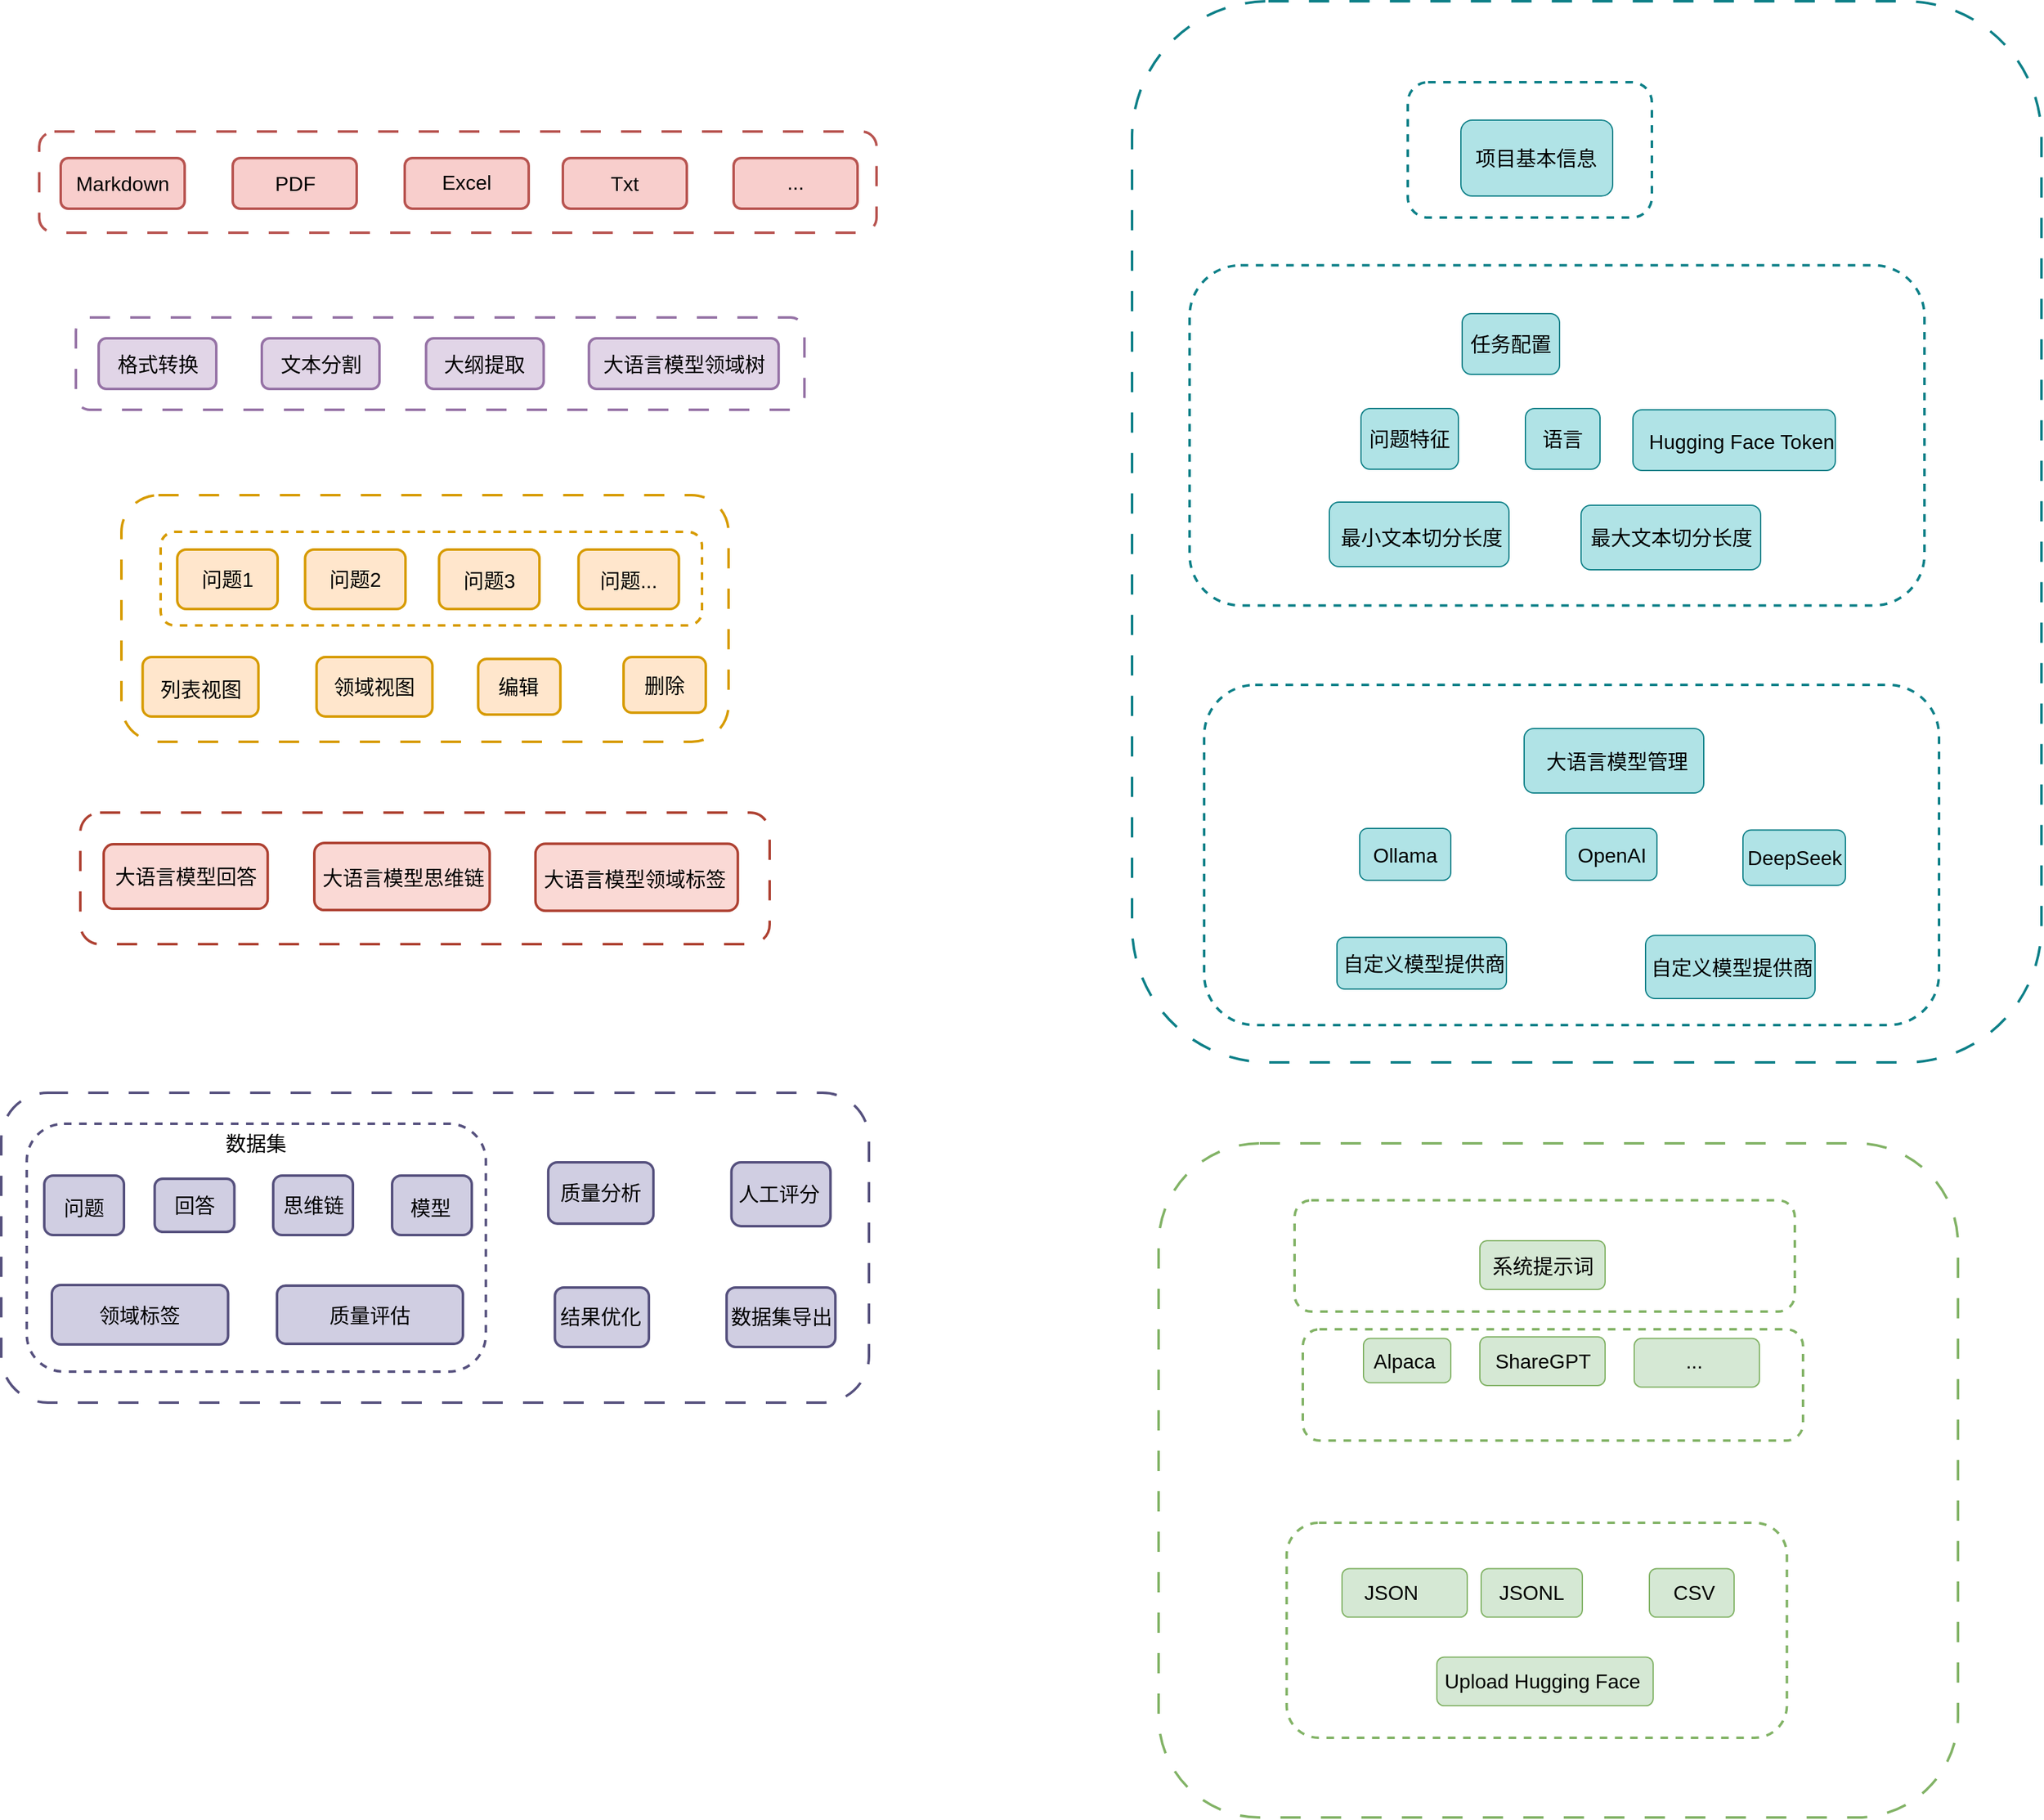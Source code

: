 <mxfile version="28.0.7">
  <diagram name="Page-1" id="rrq2DgjpaMgxxwC1FT-i">
    <mxGraphModel dx="1634" dy="1190" grid="0" gridSize="10" guides="1" tooltips="1" connect="1" arrows="1" fold="1" page="0" pageScale="1" pageWidth="850" pageHeight="1100" math="0" shadow="0">
      <root>
        <mxCell id="0" />
        <mxCell id="1" parent="0" />
        <mxCell id="DATJfEnJmrHQP5NNrF-W-78" value="" style="rounded=1;whiteSpace=wrap;html=1;strokeColor=#D79B00;strokeWidth=2;dashed=1;dashPattern=8 8;" vertex="1" parent="1">
          <mxGeometry x="2.0" y="386.5" width="480" height="195" as="geometry" />
        </mxCell>
        <mxCell id="DATJfEnJmrHQP5NNrF-W-130" value="" style="rounded=1;whiteSpace=wrap;html=1;strokeColor=#D79B00;strokeWidth=2;dashed=1;" vertex="1" parent="1">
          <mxGeometry x="33" y="415.5" width="428" height="74" as="geometry" />
        </mxCell>
        <mxCell id="DATJfEnJmrHQP5NNrF-W-127" value="" style="rounded=1;whiteSpace=wrap;html=1;strokeColor=#82B366;strokeWidth=2;dashed=1;dashPattern=8 8;" vertex="1" parent="1">
          <mxGeometry x="822" y="899" width="632" height="533" as="geometry" />
        </mxCell>
        <mxCell id="DATJfEnJmrHQP5NNrF-W-129" value="" style="rounded=1;whiteSpace=wrap;html=1;strokeColor=#82B366;strokeWidth=2;dashed=1;" vertex="1" parent="1">
          <mxGeometry x="936" y="1046" width="395.5" height="88" as="geometry" />
        </mxCell>
        <mxCell id="DATJfEnJmrHQP5NNrF-W-128" value="" style="rounded=1;whiteSpace=wrap;html=1;strokeColor=#AE4132;strokeWidth=2;dashed=1;dashPattern=8 8;" vertex="1" parent="1">
          <mxGeometry x="-30.5" y="637.56" width="545" height="104" as="geometry" />
        </mxCell>
        <mxCell id="DATJfEnJmrHQP5NNrF-W-126" value="" style="rounded=1;whiteSpace=wrap;html=1;strokeColor=#82B366;strokeWidth=2;dashed=1;" vertex="1" parent="1">
          <mxGeometry x="923.25" y="1199" width="395.5" height="170" as="geometry" />
        </mxCell>
        <mxCell id="DATJfEnJmrHQP5NNrF-W-125" value="" style="rounded=1;whiteSpace=wrap;html=1;strokeColor=#82B366;strokeWidth=2;dashed=1;" vertex="1" parent="1">
          <mxGeometry x="929.5" y="944" width="395.5" height="88" as="geometry" />
        </mxCell>
        <mxCell id="DATJfEnJmrHQP5NNrF-W-124" value="" style="rounded=1;whiteSpace=wrap;html=1;strokeColor=#0E8088;strokeWidth=2;dashed=1;dashPattern=8 8;" vertex="1" parent="1">
          <mxGeometry x="801" y="-4" width="719" height="839" as="geometry" />
        </mxCell>
        <mxCell id="DATJfEnJmrHQP5NNrF-W-123" value="" style="rounded=1;whiteSpace=wrap;html=1;strokeColor=#0E8088;strokeWidth=2;dashed=1;" vertex="1" parent="1">
          <mxGeometry x="858" y="536.5" width="581" height="269" as="geometry" />
        </mxCell>
        <mxCell id="DATJfEnJmrHQP5NNrF-W-122" value="" style="rounded=1;whiteSpace=wrap;html=1;strokeColor=#0E8088;strokeWidth=2;dashed=1;" vertex="1" parent="1">
          <mxGeometry x="846.5" y="204.75" width="581" height="269" as="geometry" />
        </mxCell>
        <mxCell id="DATJfEnJmrHQP5NNrF-W-121" value="" style="rounded=1;whiteSpace=wrap;html=1;strokeColor=#0E8088;strokeWidth=2;dashed=1;" vertex="1" parent="1">
          <mxGeometry x="1019" y="60" width="193" height="107" as="geometry" />
        </mxCell>
        <mxCell id="DATJfEnJmrHQP5NNrF-W-120" value="" style="rounded=1;whiteSpace=wrap;html=1;fillColor=#d5e8d4;strokeColor=#82b366;" vertex="1" parent="1">
          <mxGeometry x="1210" y="1235.22" width="67" height="38.44" as="geometry" />
        </mxCell>
        <mxCell id="DATJfEnJmrHQP5NNrF-W-119" value="" style="rounded=1;whiteSpace=wrap;html=1;fillColor=#d5e8d4;strokeColor=#82b366;" vertex="1" parent="1">
          <mxGeometry x="1077" y="1235.22" width="80" height="38.44" as="geometry" />
        </mxCell>
        <mxCell id="DATJfEnJmrHQP5NNrF-W-118" value="" style="rounded=1;whiteSpace=wrap;html=1;fillColor=#d5e8d4;strokeColor=#82b366;" vertex="1" parent="1">
          <mxGeometry x="1042" y="1305.22" width="171" height="38.44" as="geometry" />
        </mxCell>
        <mxCell id="DATJfEnJmrHQP5NNrF-W-117" value="" style="rounded=1;whiteSpace=wrap;html=1;fillColor=#d5e8d4;strokeColor=#82b366;" vertex="1" parent="1">
          <mxGeometry x="967" y="1235.22" width="99" height="38.44" as="geometry" />
        </mxCell>
        <mxCell id="DATJfEnJmrHQP5NNrF-W-116" value="" style="rounded=1;whiteSpace=wrap;html=1;fillColor=#d5e8d4;strokeColor=#82b366;" vertex="1" parent="1">
          <mxGeometry x="1198" y="1053.28" width="99" height="38.44" as="geometry" />
        </mxCell>
        <mxCell id="DATJfEnJmrHQP5NNrF-W-115" value="" style="rounded=1;whiteSpace=wrap;html=1;fillColor=#d5e8d4;strokeColor=#82b366;" vertex="1" parent="1">
          <mxGeometry x="1076" y="1052" width="99" height="38.44" as="geometry" />
        </mxCell>
        <mxCell id="DATJfEnJmrHQP5NNrF-W-113" value="" style="rounded=1;whiteSpace=wrap;html=1;fillColor=#d5e8d4;strokeColor=#82b366;" vertex="1" parent="1">
          <mxGeometry x="984" y="1053.28" width="69" height="34.94" as="geometry" />
        </mxCell>
        <mxCell id="DATJfEnJmrHQP5NNrF-W-111" value="" style="rounded=1;whiteSpace=wrap;html=1;fillColor=#d5e8d4;strokeColor=#82b366;" vertex="1" parent="1">
          <mxGeometry x="1076" y="976" width="99" height="38.44" as="geometry" />
        </mxCell>
        <mxCell id="DATJfEnJmrHQP5NNrF-W-110" value="" style="rounded=1;whiteSpace=wrap;html=1;fillColor=#b0e3e6;strokeColor=#0e8088;" vertex="1" parent="1">
          <mxGeometry x="1207" y="734.62" width="134" height="49.88" as="geometry" />
        </mxCell>
        <mxCell id="DATJfEnJmrHQP5NNrF-W-109" value="" style="rounded=1;whiteSpace=wrap;html=1;fillColor=#b0e3e6;strokeColor=#0e8088;" vertex="1" parent="1">
          <mxGeometry x="963" y="736.12" width="134" height="40.88" as="geometry" />
        </mxCell>
        <mxCell id="DATJfEnJmrHQP5NNrF-W-108" value="" style="rounded=1;whiteSpace=wrap;html=1;fillColor=#b0e3e6;strokeColor=#0e8088;" vertex="1" parent="1">
          <mxGeometry x="1284" y="651.25" width="81" height="43.75" as="geometry" />
        </mxCell>
        <mxCell id="DATJfEnJmrHQP5NNrF-W-107" value="" style="rounded=1;whiteSpace=wrap;html=1;fillColor=#b0e3e6;strokeColor=#0e8088;" vertex="1" parent="1">
          <mxGeometry x="1144" y="650" width="72" height="41" as="geometry" />
        </mxCell>
        <mxCell id="DATJfEnJmrHQP5NNrF-W-106" value="" style="rounded=1;whiteSpace=wrap;html=1;fillColor=#b0e3e6;strokeColor=#0e8088;" vertex="1" parent="1">
          <mxGeometry x="981" y="650" width="72" height="41" as="geometry" />
        </mxCell>
        <mxCell id="DATJfEnJmrHQP5NNrF-W-105" value="" style="rounded=1;whiteSpace=wrap;html=1;fillColor=#b0e3e6;strokeColor=#0e8088;" vertex="1" parent="1">
          <mxGeometry x="1111" y="571" width="142" height="51" as="geometry" />
        </mxCell>
        <mxCell id="DATJfEnJmrHQP5NNrF-W-104" value="" style="rounded=1;whiteSpace=wrap;html=1;fillColor=#b0e3e6;strokeColor=#0e8088;" vertex="1" parent="1">
          <mxGeometry x="1156" y="394.5" width="142" height="51" as="geometry" />
        </mxCell>
        <mxCell id="DATJfEnJmrHQP5NNrF-W-103" value="" style="rounded=1;whiteSpace=wrap;html=1;fillColor=#b0e3e6;strokeColor=#0e8088;" vertex="1" parent="1">
          <mxGeometry x="957" y="392" width="142" height="51" as="geometry" />
        </mxCell>
        <mxCell id="DATJfEnJmrHQP5NNrF-W-101" value="" style="rounded=1;whiteSpace=wrap;html=1;fillColor=#b0e3e6;strokeColor=#0e8088;" vertex="1" parent="1">
          <mxGeometry x="1197" y="319" width="160" height="48" as="geometry" />
        </mxCell>
        <mxCell id="DATJfEnJmrHQP5NNrF-W-100" value="" style="rounded=1;whiteSpace=wrap;html=1;fillColor=#b0e3e6;strokeColor=#0e8088;" vertex="1" parent="1">
          <mxGeometry x="1112" y="318" width="59" height="48" as="geometry" />
        </mxCell>
        <mxCell id="DATJfEnJmrHQP5NNrF-W-99" value="" style="rounded=1;whiteSpace=wrap;html=1;fillColor=#b0e3e6;strokeColor=#0e8088;" vertex="1" parent="1">
          <mxGeometry x="982" y="318" width="77" height="48" as="geometry" />
        </mxCell>
        <mxCell id="DATJfEnJmrHQP5NNrF-W-98" value="" style="rounded=1;whiteSpace=wrap;html=1;fillColor=#b0e3e6;strokeColor=#0e8088;" vertex="1" parent="1">
          <mxGeometry x="1062" y="243" width="77" height="48" as="geometry" />
        </mxCell>
        <mxCell id="DATJfEnJmrHQP5NNrF-W-97" value="" style="rounded=1;whiteSpace=wrap;html=1;fillColor=#b0e3e6;strokeColor=#0e8088;" vertex="1" parent="1">
          <mxGeometry x="1061" y="90" width="120" height="60" as="geometry" />
        </mxCell>
        <mxCell id="DATJfEnJmrHQP5NNrF-W-95" value="" style="rounded=1;whiteSpace=wrap;html=1;strokeColor=#56517E;dashed=1;dashPattern=8 8;strokeWidth=2;" vertex="1" parent="1">
          <mxGeometry x="-93" y="859" width="686" height="245" as="geometry" />
        </mxCell>
        <mxCell id="DATJfEnJmrHQP5NNrF-W-94" value="" style="rounded=1;whiteSpace=wrap;html=1;fillColor=#d0cee2;strokeColor=#56517e;strokeWidth=2;" vertex="1" parent="1">
          <mxGeometry x="480.44" y="1012.94" width="86" height="47" as="geometry" />
        </mxCell>
        <mxCell id="DATJfEnJmrHQP5NNrF-W-93" value="" style="rounded=1;whiteSpace=wrap;html=1;fillColor=#d0cee2;strokeColor=#56517e;strokeWidth=2;" vertex="1" parent="1">
          <mxGeometry x="344.7" y="1012.94" width="74.32" height="47" as="geometry" />
        </mxCell>
        <mxCell id="DATJfEnJmrHQP5NNrF-W-92" value="" style="rounded=1;whiteSpace=wrap;html=1;fillColor=#d0cee2;strokeColor=#56517e;strokeWidth=2;" vertex="1" parent="1">
          <mxGeometry x="484.28" y="913.94" width="78.32" height="50.5" as="geometry" />
        </mxCell>
        <mxCell id="DATJfEnJmrHQP5NNrF-W-91" value="" style="rounded=1;whiteSpace=wrap;html=1;fillColor=#d0cee2;strokeColor=#56517e;strokeWidth=2;" vertex="1" parent="1">
          <mxGeometry x="339.44" y="913.94" width="83.16" height="48.5" as="geometry" />
        </mxCell>
        <mxCell id="DATJfEnJmrHQP5NNrF-W-88" value="" style="rounded=1;whiteSpace=wrap;html=1;strokeColor=#56517E;dashed=1;strokeWidth=2;" vertex="1" parent="1">
          <mxGeometry x="-72.85" y="883.5" width="363" height="196" as="geometry" />
        </mxCell>
        <mxCell id="DATJfEnJmrHQP5NNrF-W-90" value="" style="rounded=1;whiteSpace=wrap;html=1;fillColor=#d0cee2;strokeColor=#56517e;strokeWidth=2;" vertex="1" parent="1">
          <mxGeometry x="125" y="1011.5" width="147" height="46" as="geometry" />
        </mxCell>
        <mxCell id="DATJfEnJmrHQP5NNrF-W-89" value="" style="rounded=1;whiteSpace=wrap;html=1;fillColor=#d0cee2;strokeColor=#56517e;strokeWidth=2;" vertex="1" parent="1">
          <mxGeometry x="-53" y="1011" width="139.32" height="47" as="geometry" />
        </mxCell>
        <mxCell id="DATJfEnJmrHQP5NNrF-W-87" value="" style="rounded=1;whiteSpace=wrap;html=1;fillColor=#d0cee2;strokeColor=#56517e;strokeWidth=2;" vertex="1" parent="1">
          <mxGeometry x="216" y="924.5" width="63" height="47" as="geometry" />
        </mxCell>
        <mxCell id="DATJfEnJmrHQP5NNrF-W-86" value="" style="rounded=1;whiteSpace=wrap;html=1;fillColor=#d0cee2;strokeColor=#56517e;strokeWidth=2;" vertex="1" parent="1">
          <mxGeometry x="122" y="924.5" width="63" height="47" as="geometry" />
        </mxCell>
        <mxCell id="DATJfEnJmrHQP5NNrF-W-85" value="" style="rounded=1;whiteSpace=wrap;html=1;fillColor=#d0cee2;strokeColor=#56517e;strokeWidth=2;" vertex="1" parent="1">
          <mxGeometry x="28.29" y="927" width="63" height="42" as="geometry" />
        </mxCell>
        <mxCell id="DATJfEnJmrHQP5NNrF-W-83" value="" style="rounded=1;whiteSpace=wrap;html=1;fillColor=#d0cee2;strokeColor=#56517e;strokeWidth=2;" vertex="1" parent="1">
          <mxGeometry x="-59" y="924.5" width="63" height="47" as="geometry" />
        </mxCell>
        <mxCell id="DATJfEnJmrHQP5NNrF-W-81" value="" style="rounded=1;whiteSpace=wrap;html=1;strokeColor=#ae4132;strokeWidth=2;fillColor=#fad9d5;" vertex="1" parent="1">
          <mxGeometry x="329.34" y="662.12" width="160" height="53" as="geometry" />
        </mxCell>
        <mxCell id="DATJfEnJmrHQP5NNrF-W-80" value="" style="rounded=1;whiteSpace=wrap;html=1;strokeColor=#ae4132;strokeWidth=2;fillColor=#fad9d5;" vertex="1" parent="1">
          <mxGeometry x="154.5" y="661.56" width="138.65" height="53" as="geometry" />
        </mxCell>
        <mxCell id="DATJfEnJmrHQP5NNrF-W-79" value="" style="rounded=1;whiteSpace=wrap;html=1;strokeColor=#ae4132;strokeWidth=2;fillColor=#fad9d5;" vertex="1" parent="1">
          <mxGeometry x="-12.02" y="662.56" width="129.68" height="51" as="geometry" />
        </mxCell>
        <mxCell id="DATJfEnJmrHQP5NNrF-W-77" value="" style="rounded=1;whiteSpace=wrap;html=1;fillColor=#ffe6cc;strokeColor=#d79b00;strokeWidth=2;" vertex="1" parent="1">
          <mxGeometry x="399" y="514.5" width="65" height="44" as="geometry" />
        </mxCell>
        <mxCell id="DATJfEnJmrHQP5NNrF-W-73" value="" style="rounded=1;whiteSpace=wrap;html=1;fillColor=#ffe6cc;strokeColor=#d79b00;strokeWidth=2;" vertex="1" parent="1">
          <mxGeometry x="284.07" y="516" width="65" height="44" as="geometry" />
        </mxCell>
        <mxCell id="DATJfEnJmrHQP5NNrF-W-72" value="" style="rounded=1;whiteSpace=wrap;html=1;fillColor=#ffe6cc;strokeColor=#d79b00;strokeWidth=2;" vertex="1" parent="1">
          <mxGeometry x="156.28" y="514.5" width="91.56" height="47" as="geometry" />
        </mxCell>
        <mxCell id="DATJfEnJmrHQP5NNrF-W-71" value="" style="rounded=1;whiteSpace=wrap;html=1;fillColor=#ffe6cc;strokeColor=#d79b00;strokeWidth=2;" vertex="1" parent="1">
          <mxGeometry x="18.76" y="514.5" width="91.56" height="47" as="geometry" />
        </mxCell>
        <mxCell id="DATJfEnJmrHQP5NNrF-W-70" value="" style="rounded=1;whiteSpace=wrap;html=1;fillColor=#ffe6cc;strokeColor=#d79b00;strokeWidth=2;" vertex="1" parent="1">
          <mxGeometry x="363.38" y="429.5" width="79.37" height="47" as="geometry" />
        </mxCell>
        <mxCell id="DATJfEnJmrHQP5NNrF-W-69" value="" style="rounded=1;whiteSpace=wrap;html=1;fillColor=#ffe6cc;strokeColor=#d79b00;strokeWidth=2;" vertex="1" parent="1">
          <mxGeometry x="253.13" y="429.5" width="79.37" height="47" as="geometry" />
        </mxCell>
        <mxCell id="DATJfEnJmrHQP5NNrF-W-68" value="" style="rounded=1;whiteSpace=wrap;html=1;fillColor=#ffe6cc;strokeColor=#d79b00;strokeWidth=2;" vertex="1" parent="1">
          <mxGeometry x="147.22" y="429.5" width="79.37" height="47" as="geometry" />
        </mxCell>
        <mxCell id="DATJfEnJmrHQP5NNrF-W-67" value="" style="rounded=1;whiteSpace=wrap;html=1;fillColor=#ffe6cc;strokeColor=#d79b00;strokeWidth=2;" vertex="1" parent="1">
          <mxGeometry x="46.13" y="429.5" width="79.37" height="47" as="geometry" />
        </mxCell>
        <mxCell id="DATJfEnJmrHQP5NNrF-W-23" value="" style="rounded=1;whiteSpace=wrap;html=1;dashed=1;dashPattern=8 8;strokeWidth=2;strokeColor=#9673A6;" vertex="1" parent="1">
          <mxGeometry x="-34" y="246" width="576" height="73" as="geometry" />
        </mxCell>
        <mxCell id="DATJfEnJmrHQP5NNrF-W-20" value="" style="rounded=1;whiteSpace=wrap;html=1;strokeWidth=2;fillColor=#e1d5e7;strokeColor=#9673a6;" vertex="1" parent="1">
          <mxGeometry x="371.62" y="262.5" width="150" height="40" as="geometry" />
        </mxCell>
        <mxCell id="DATJfEnJmrHQP5NNrF-W-19" value="" style="rounded=1;whiteSpace=wrap;html=1;strokeWidth=2;fillColor=#e1d5e7;strokeColor=#9673a6;" vertex="1" parent="1">
          <mxGeometry x="242.84" y="262.5" width="93" height="40" as="geometry" />
        </mxCell>
        <mxCell id="DATJfEnJmrHQP5NNrF-W-18" value="" style="rounded=1;whiteSpace=wrap;html=1;strokeWidth=2;fillColor=#e1d5e7;strokeColor=#9673a6;" vertex="1" parent="1">
          <mxGeometry x="113" y="262.5" width="93" height="40" as="geometry" />
        </mxCell>
        <mxCell id="DATJfEnJmrHQP5NNrF-W-17" value="" style="rounded=1;whiteSpace=wrap;html=1;strokeWidth=2;fillColor=#e1d5e7;strokeColor=#9673a6;" vertex="1" parent="1">
          <mxGeometry x="-16" y="262.5" width="93" height="40" as="geometry" />
        </mxCell>
        <mxCell id="DATJfEnJmrHQP5NNrF-W-12" value="" style="rounded=1;whiteSpace=wrap;html=1;dashed=1;dashPattern=8 8;strokeWidth=2;strokeColor=#B85450;" vertex="1" parent="1">
          <mxGeometry x="-63" y="99" width="662" height="80" as="geometry" />
        </mxCell>
        <mxCell id="DATJfEnJmrHQP5NNrF-W-11" value="" style="rounded=1;whiteSpace=wrap;html=1;strokeWidth=2;fillColor=#f8cecc;strokeColor=#b85450;" vertex="1" parent="1">
          <mxGeometry x="486" y="120" width="98" height="40" as="geometry" />
        </mxCell>
        <mxCell id="DATJfEnJmrHQP5NNrF-W-10" value="" style="rounded=1;whiteSpace=wrap;html=1;strokeWidth=2;fillColor=#f8cecc;strokeColor=#b85450;" vertex="1" parent="1">
          <mxGeometry x="351" y="120" width="98" height="40" as="geometry" />
        </mxCell>
        <mxCell id="DATJfEnJmrHQP5NNrF-W-9" value="" style="rounded=1;whiteSpace=wrap;html=1;strokeWidth=2;fillColor=#f8cecc;strokeColor=#b85450;" vertex="1" parent="1">
          <mxGeometry x="226" y="120" width="98" height="40" as="geometry" />
        </mxCell>
        <mxCell id="DATJfEnJmrHQP5NNrF-W-7" value="" style="rounded=1;whiteSpace=wrap;html=1;strokeWidth=2;fillColor=#f8cecc;strokeColor=#b85450;" vertex="1" parent="1">
          <mxGeometry x="90" y="120" width="98" height="40" as="geometry" />
        </mxCell>
        <mxCell id="DATJfEnJmrHQP5NNrF-W-6" value="" style="rounded=1;whiteSpace=wrap;html=1;strokeWidth=2;fillColor=#f8cecc;strokeColor=#b85450;" vertex="1" parent="1">
          <mxGeometry x="-46" y="120" width="98" height="40" as="geometry" />
        </mxCell>
        <mxCell id="DATJfEnJmrHQP5NNrF-W-1" value="&lt;font style=&quot;font-size: 16px;&quot;&gt;Markdown&lt;/font&gt;" style="text;html=1;align=center;verticalAlign=middle;whiteSpace=wrap;rounded=0;" vertex="1" parent="1">
          <mxGeometry x="-31" y="125" width="68" height="30" as="geometry" />
        </mxCell>
        <mxCell id="DATJfEnJmrHQP5NNrF-W-2" value="&lt;span style=&quot;font-size: 16px;&quot;&gt;PDF&lt;/span&gt;" style="text;html=1;align=center;verticalAlign=middle;whiteSpace=wrap;rounded=0;" vertex="1" parent="1">
          <mxGeometry x="105.75" y="126.5" width="66.5" height="27" as="geometry" />
        </mxCell>
        <mxCell id="DATJfEnJmrHQP5NNrF-W-3" value="&lt;span style=&quot;font-size: 16px;&quot;&gt;Excel&lt;/span&gt;" style="text;html=1;align=center;verticalAlign=middle;whiteSpace=wrap;rounded=0;" vertex="1" parent="1">
          <mxGeometry x="242.25" y="124.5" width="65.5" height="29" as="geometry" />
        </mxCell>
        <mxCell id="DATJfEnJmrHQP5NNrF-W-4" value="&lt;span style=&quot;font-size: 16px;&quot;&gt;Txt&lt;/span&gt;" style="text;html=1;align=center;verticalAlign=middle;whiteSpace=wrap;rounded=0;" vertex="1" parent="1">
          <mxGeometry x="372.25" y="126.5" width="55.5" height="27" as="geometry" />
        </mxCell>
        <mxCell id="DATJfEnJmrHQP5NNrF-W-5" value="&lt;span style=&quot;font-size: 16px;&quot;&gt;...&lt;/span&gt;" style="text;html=1;align=center;verticalAlign=middle;whiteSpace=wrap;rounded=0;" vertex="1" parent="1">
          <mxGeometry x="508.25" y="124.5" width="53.5" height="28" as="geometry" />
        </mxCell>
        <mxCell id="DATJfEnJmrHQP5NNrF-W-13" value="&lt;span style=&quot;font-size: 16px;&quot;&gt;格式转换&lt;/span&gt;" style="text;html=1;align=center;verticalAlign=middle;whiteSpace=wrap;rounded=0;" vertex="1" parent="1">
          <mxGeometry x="-2.75" y="267.5" width="67.75" height="30" as="geometry" />
        </mxCell>
        <mxCell id="DATJfEnJmrHQP5NNrF-W-14" value="&lt;span style=&quot;font-size: 16px;&quot;&gt;文本分割&lt;/span&gt;" style="text;html=1;align=center;verticalAlign=middle;whiteSpace=wrap;rounded=0;" vertex="1" parent="1">
          <mxGeometry x="125.5" y="267.5" width="68" height="30" as="geometry" />
        </mxCell>
        <mxCell id="DATJfEnJmrHQP5NNrF-W-15" value="&lt;span style=&quot;font-size: 16px;&quot;&gt;大纲提取&lt;/span&gt;" style="text;html=1;align=center;verticalAlign=middle;whiteSpace=wrap;rounded=0;" vertex="1" parent="1">
          <mxGeometry x="255.34" y="267.5" width="68" height="30" as="geometry" />
        </mxCell>
        <mxCell id="DATJfEnJmrHQP5NNrF-W-16" value="&lt;span style=&quot;font-size: 16px;&quot;&gt;大语言模型领域树&lt;/span&gt;" style="text;html=1;align=center;verticalAlign=middle;whiteSpace=wrap;rounded=0;" vertex="1" parent="1">
          <mxGeometry x="379.62" y="267.5" width="134" height="30" as="geometry" />
        </mxCell>
        <mxCell id="DATJfEnJmrHQP5NNrF-W-24" value="&lt;span style=&quot;font-size: 16px;&quot;&gt;问题1&lt;/span&gt;" style="text;html=1;align=center;verticalAlign=middle;whiteSpace=wrap;rounded=0;" vertex="1" parent="1">
          <mxGeometry x="51.94" y="438" width="67.75" height="30" as="geometry" />
        </mxCell>
        <mxCell id="DATJfEnJmrHQP5NNrF-W-25" value="&lt;span style=&quot;font-size: 16px;&quot;&gt;问题2&lt;/span&gt;" style="text;html=1;align=center;verticalAlign=middle;whiteSpace=wrap;rounded=0;" vertex="1" parent="1">
          <mxGeometry x="153.03" y="438" width="67.75" height="30" as="geometry" />
        </mxCell>
        <mxCell id="DATJfEnJmrHQP5NNrF-W-26" value="&lt;span style=&quot;font-size: 16px;&quot;&gt;问题3&lt;/span&gt;" style="text;html=1;align=center;verticalAlign=middle;whiteSpace=wrap;rounded=0;" vertex="1" parent="1">
          <mxGeometry x="258.94" y="438.5" width="67.75" height="30" as="geometry" />
        </mxCell>
        <mxCell id="DATJfEnJmrHQP5NNrF-W-27" value="&lt;span style=&quot;font-size: 16px;&quot;&gt;问题...&lt;/span&gt;" style="text;html=1;align=center;verticalAlign=middle;whiteSpace=wrap;rounded=0;" vertex="1" parent="1">
          <mxGeometry x="369.19" y="438.5" width="67.75" height="30" as="geometry" />
        </mxCell>
        <mxCell id="DATJfEnJmrHQP5NNrF-W-28" value="&lt;span style=&quot;font-size: 16px;&quot;&gt;列表视图&lt;/span&gt;" style="text;html=1;align=center;verticalAlign=middle;whiteSpace=wrap;rounded=0;" vertex="1" parent="1">
          <mxGeometry x="31.29" y="524.5" width="67.75" height="30" as="geometry" />
        </mxCell>
        <mxCell id="DATJfEnJmrHQP5NNrF-W-29" value="&lt;span style=&quot;font-size: 16px;&quot;&gt;领域视图&lt;/span&gt;" style="text;html=1;align=center;verticalAlign=middle;whiteSpace=wrap;rounded=0;" vertex="1" parent="1">
          <mxGeometry x="168.19" y="523" width="67.75" height="30" as="geometry" />
        </mxCell>
        <mxCell id="DATJfEnJmrHQP5NNrF-W-30" value="&lt;span style=&quot;font-size: 16px;&quot;&gt;编辑&lt;/span&gt;" style="text;html=1;align=center;verticalAlign=middle;whiteSpace=wrap;rounded=0;" vertex="1" parent="1">
          <mxGeometry x="288.9" y="523" width="53.54" height="30" as="geometry" />
        </mxCell>
        <mxCell id="DATJfEnJmrHQP5NNrF-W-31" value="&lt;span style=&quot;font-size: 16px;&quot;&gt;删除&lt;/span&gt;" style="text;html=1;align=center;verticalAlign=middle;whiteSpace=wrap;rounded=0;" vertex="1" parent="1">
          <mxGeometry x="406" y="521.5" width="51" height="30" as="geometry" />
        </mxCell>
        <mxCell id="DATJfEnJmrHQP5NNrF-W-32" value="&lt;span style=&quot;font-size: 16px;&quot;&gt;大语言模型回答&lt;/span&gt;" style="text;html=1;align=center;verticalAlign=middle;whiteSpace=wrap;rounded=0;" vertex="1" parent="1">
          <mxGeometry x="-6.37" y="672.56" width="117.87" height="30" as="geometry" />
        </mxCell>
        <mxCell id="DATJfEnJmrHQP5NNrF-W-33" value="&lt;span style=&quot;font-size: 16px;&quot;&gt;大语言模型思维链&lt;/span&gt;" style="text;html=1;align=center;verticalAlign=middle;whiteSpace=wrap;rounded=0;" vertex="1" parent="1">
          <mxGeometry x="159.96" y="673.56" width="129.88" height="30" as="geometry" />
        </mxCell>
        <mxCell id="DATJfEnJmrHQP5NNrF-W-34" value="&lt;span style=&quot;font-size: 16px;&quot;&gt;大语言模型领域标签&lt;/span&gt;" style="text;html=1;align=center;verticalAlign=middle;whiteSpace=wrap;rounded=0;" vertex="1" parent="1">
          <mxGeometry x="334.34" y="675.12" width="148" height="30" as="geometry" />
        </mxCell>
        <mxCell id="DATJfEnJmrHQP5NNrF-W-35" value="&lt;span style=&quot;font-size: 16px;&quot;&gt;数据集&lt;/span&gt;" style="text;html=1;align=center;verticalAlign=middle;whiteSpace=wrap;rounded=0;" vertex="1" parent="1">
          <mxGeometry x="45.97" y="883.94" width="125.37" height="30" as="geometry" />
        </mxCell>
        <mxCell id="DATJfEnJmrHQP5NNrF-W-36" value="&lt;span style=&quot;font-size: 16px;&quot;&gt;问题&lt;/span&gt;" style="text;html=1;align=center;verticalAlign=middle;whiteSpace=wrap;rounded=0;" vertex="1" parent="1">
          <mxGeometry x="-52.84" y="934.5" width="50.69" height="30" as="geometry" />
        </mxCell>
        <mxCell id="DATJfEnJmrHQP5NNrF-W-37" value="&lt;span style=&quot;font-size: 16px;&quot;&gt;回答&lt;/span&gt;" style="text;html=1;align=center;verticalAlign=middle;whiteSpace=wrap;rounded=0;" vertex="1" parent="1">
          <mxGeometry x="29.6" y="933" width="60.37" height="30" as="geometry" />
        </mxCell>
        <mxCell id="DATJfEnJmrHQP5NNrF-W-38" value="&lt;span style=&quot;font-size: 16px;&quot;&gt;思维链&lt;/span&gt;" style="text;html=1;align=center;verticalAlign=middle;whiteSpace=wrap;rounded=0;" vertex="1" parent="1">
          <mxGeometry x="127.5" y="934.75" width="52" height="26.5" as="geometry" />
        </mxCell>
        <mxCell id="DATJfEnJmrHQP5NNrF-W-39" value="&lt;span style=&quot;font-size: 16px;&quot;&gt;模型&lt;/span&gt;" style="text;html=1;align=center;verticalAlign=middle;whiteSpace=wrap;rounded=0;" vertex="1" parent="1">
          <mxGeometry x="220" y="935.75" width="52.69" height="27.5" as="geometry" />
        </mxCell>
        <mxCell id="DATJfEnJmrHQP5NNrF-W-40" value="&lt;span style=&quot;font-size: 16px;&quot;&gt;领域标签&lt;/span&gt;" style="text;html=1;align=center;verticalAlign=middle;whiteSpace=wrap;rounded=0;" vertex="1" parent="1">
          <mxGeometry x="-18.84" y="1022.5" width="71" height="24" as="geometry" />
        </mxCell>
        <mxCell id="DATJfEnJmrHQP5NNrF-W-41" value="&lt;span style=&quot;font-size: 16px;&quot;&gt;质量评估&lt;/span&gt;" style="text;html=1;align=center;verticalAlign=middle;whiteSpace=wrap;rounded=0;" vertex="1" parent="1">
          <mxGeometry x="165" y="1019.75" width="67" height="29.5" as="geometry" />
        </mxCell>
        <mxCell id="DATJfEnJmrHQP5NNrF-W-42" value="&lt;span style=&quot;font-size: 16px;&quot;&gt;质量分析&lt;/span&gt;" style="text;html=1;align=center;verticalAlign=middle;whiteSpace=wrap;rounded=0;" vertex="1" parent="1">
          <mxGeometry x="343.02" y="923.19" width="76" height="30" as="geometry" />
        </mxCell>
        <mxCell id="DATJfEnJmrHQP5NNrF-W-43" value="&lt;span style=&quot;font-size: 16px;&quot;&gt;人工评分&lt;/span&gt;" style="text;html=1;align=center;verticalAlign=middle;whiteSpace=wrap;rounded=0;" vertex="1" parent="1">
          <mxGeometry x="484.28" y="924.19" width="76" height="30" as="geometry" />
        </mxCell>
        <mxCell id="DATJfEnJmrHQP5NNrF-W-44" value="&lt;span style=&quot;font-size: 16px;&quot;&gt;结果优化&lt;/span&gt;" style="text;html=1;align=center;verticalAlign=middle;whiteSpace=wrap;rounded=0;" vertex="1" parent="1">
          <mxGeometry x="343.02" y="1021.44" width="76" height="30" as="geometry" />
        </mxCell>
        <mxCell id="DATJfEnJmrHQP5NNrF-W-45" value="&lt;span style=&quot;font-size: 16px;&quot;&gt;数据集导出&lt;/span&gt;" style="text;html=1;align=center;verticalAlign=middle;whiteSpace=wrap;rounded=0;" vertex="1" parent="1">
          <mxGeometry x="480.44" y="1021.44" width="87.66" height="30" as="geometry" />
        </mxCell>
        <mxCell id="DATJfEnJmrHQP5NNrF-W-46" value="&lt;span style=&quot;font-size: 16px;&quot;&gt;项目基本信息&lt;/span&gt;" style="text;html=1;align=center;verticalAlign=middle;whiteSpace=wrap;rounded=0;" vertex="1" parent="1">
          <mxGeometry x="1064" y="105" width="113" height="30" as="geometry" />
        </mxCell>
        <mxCell id="DATJfEnJmrHQP5NNrF-W-47" value="&lt;span style=&quot;font-size: 16px;&quot;&gt;任务配置&lt;/span&gt;" style="text;html=1;align=center;verticalAlign=middle;whiteSpace=wrap;rounded=0;" vertex="1" parent="1">
          <mxGeometry x="1065" y="252" width="71" height="30" as="geometry" />
        </mxCell>
        <mxCell id="DATJfEnJmrHQP5NNrF-W-48" value="&lt;span style=&quot;font-size: 16px;&quot;&gt;问题特征&lt;/span&gt;" style="text;html=1;align=center;verticalAlign=middle;whiteSpace=wrap;rounded=0;" vertex="1" parent="1">
          <mxGeometry x="964" y="327" width="113" height="30" as="geometry" />
        </mxCell>
        <mxCell id="DATJfEnJmrHQP5NNrF-W-49" value="&lt;span style=&quot;font-size: 16px;&quot;&gt;语言&lt;/span&gt;" style="text;html=1;align=center;verticalAlign=middle;whiteSpace=wrap;rounded=0;" vertex="1" parent="1">
          <mxGeometry x="1124" y="327" width="35" height="30" as="geometry" />
        </mxCell>
        <mxCell id="DATJfEnJmrHQP5NNrF-W-50" value="&lt;span style=&quot;font-size: 16px;&quot;&gt;Hugging Face Token&lt;/span&gt;" style="text;html=1;align=center;verticalAlign=middle;whiteSpace=wrap;rounded=0;" vertex="1" parent="1">
          <mxGeometry x="1205" y="329" width="156" height="30" as="geometry" />
        </mxCell>
        <mxCell id="DATJfEnJmrHQP5NNrF-W-51" value="&lt;span style=&quot;font-size: 16px;&quot;&gt;最小文本切分长度&lt;/span&gt;" style="text;html=1;align=center;verticalAlign=middle;whiteSpace=wrap;rounded=0;" vertex="1" parent="1">
          <mxGeometry x="957" y="405" width="146" height="30" as="geometry" />
        </mxCell>
        <mxCell id="DATJfEnJmrHQP5NNrF-W-52" value="&lt;span style=&quot;font-size: 16px;&quot;&gt;最大文本切分长度&lt;/span&gt;" style="text;html=1;align=center;verticalAlign=middle;whiteSpace=wrap;rounded=0;" vertex="1" parent="1">
          <mxGeometry x="1158" y="405" width="139" height="30" as="geometry" />
        </mxCell>
        <mxCell id="DATJfEnJmrHQP5NNrF-W-53" value="&lt;span style=&quot;font-size: 16px;&quot;&gt;大语言模型管理&lt;/span&gt;" style="text;html=1;align=center;verticalAlign=middle;whiteSpace=wrap;rounded=0;" vertex="1" parent="1">
          <mxGeometry x="1126" y="581.5" width="117" height="30" as="geometry" />
        </mxCell>
        <mxCell id="DATJfEnJmrHQP5NNrF-W-54" value="&lt;span style=&quot;font-size: 16px;&quot;&gt;Ollama&lt;/span&gt;" style="text;html=1;align=center;verticalAlign=middle;whiteSpace=wrap;rounded=0;" vertex="1" parent="1">
          <mxGeometry x="988" y="656" width="58" height="30" as="geometry" />
        </mxCell>
        <mxCell id="DATJfEnJmrHQP5NNrF-W-55" value="&lt;span style=&quot;font-size: 16px;&quot;&gt;OpenAI&lt;/span&gt;" style="text;html=1;align=center;verticalAlign=middle;whiteSpace=wrap;rounded=0;" vertex="1" parent="1">
          <mxGeometry x="1154.5" y="656" width="51" height="30" as="geometry" />
        </mxCell>
        <mxCell id="DATJfEnJmrHQP5NNrF-W-56" value="&lt;span style=&quot;font-size: 16px;&quot;&gt;DeepSeek&lt;/span&gt;" style="text;html=1;align=center;verticalAlign=middle;whiteSpace=wrap;rounded=0;" vertex="1" parent="1">
          <mxGeometry x="1285.5" y="658.13" width="78" height="30" as="geometry" />
        </mxCell>
        <mxCell id="DATJfEnJmrHQP5NNrF-W-57" value="&lt;span style=&quot;font-size: 16px;&quot;&gt;自定义模型提供商&lt;/span&gt;" style="text;html=1;align=center;verticalAlign=middle;whiteSpace=wrap;rounded=0;" vertex="1" parent="1">
          <mxGeometry x="963" y="741.56" width="138" height="30" as="geometry" />
        </mxCell>
        <mxCell id="DATJfEnJmrHQP5NNrF-W-58" value="&lt;span style=&quot;font-size: 16px;&quot;&gt;自定义模型提供商&lt;/span&gt;" style="text;html=1;align=center;verticalAlign=middle;whiteSpace=wrap;rounded=0;" vertex="1" parent="1">
          <mxGeometry x="1205.5" y="744.56" width="139" height="30" as="geometry" />
        </mxCell>
        <mxCell id="DATJfEnJmrHQP5NNrF-W-59" value="&lt;span style=&quot;font-size: 16px;&quot;&gt;系统提示词&lt;/span&gt;" style="text;html=1;align=center;verticalAlign=middle;whiteSpace=wrap;rounded=0;" vertex="1" parent="1">
          <mxGeometry x="1079" y="981.44" width="94" height="30" as="geometry" />
        </mxCell>
        <mxCell id="DATJfEnJmrHQP5NNrF-W-60" value="&lt;span style=&quot;font-size: 16px;&quot;&gt;Alpaca&lt;/span&gt;" style="text;html=1;align=center;verticalAlign=middle;whiteSpace=wrap;rounded=0;" vertex="1" parent="1">
          <mxGeometry x="991" y="1056.22" width="51" height="30" as="geometry" />
        </mxCell>
        <mxCell id="DATJfEnJmrHQP5NNrF-W-61" value="&lt;span style=&quot;font-size: 16px;&quot;&gt;ShareGPT&lt;/span&gt;" style="text;html=1;align=center;verticalAlign=middle;whiteSpace=wrap;rounded=0;" vertex="1" parent="1">
          <mxGeometry x="1084.5" y="1056.22" width="82" height="30" as="geometry" />
        </mxCell>
        <mxCell id="DATJfEnJmrHQP5NNrF-W-62" value="&lt;span style=&quot;font-size: 16px;&quot;&gt;...&lt;/span&gt;" style="text;html=1;align=center;verticalAlign=middle;whiteSpace=wrap;rounded=0;" vertex="1" parent="1">
          <mxGeometry x="1220" y="1055.75" width="51" height="30" as="geometry" />
        </mxCell>
        <mxCell id="DATJfEnJmrHQP5NNrF-W-63" value="&lt;span style=&quot;font-size: 16px;&quot;&gt;JSON&lt;/span&gt;" style="text;html=1;align=center;verticalAlign=middle;whiteSpace=wrap;rounded=0;" vertex="1" parent="1">
          <mxGeometry x="933" y="1239.44" width="146" height="30" as="geometry" />
        </mxCell>
        <mxCell id="DATJfEnJmrHQP5NNrF-W-64" value="&lt;span style=&quot;font-size: 16px;&quot;&gt;JSONL&lt;/span&gt;" style="text;html=1;align=center;verticalAlign=middle;whiteSpace=wrap;rounded=0;" vertex="1" parent="1">
          <mxGeometry x="1085" y="1239.44" width="64" height="30" as="geometry" />
        </mxCell>
        <mxCell id="DATJfEnJmrHQP5NNrF-W-65" value="&lt;span style=&quot;font-size: 16px;&quot;&gt;CSV&lt;/span&gt;" style="text;html=1;align=center;verticalAlign=middle;whiteSpace=wrap;rounded=0;" vertex="1" parent="1">
          <mxGeometry x="1225" y="1239.44" width="41" height="30" as="geometry" />
        </mxCell>
        <mxCell id="DATJfEnJmrHQP5NNrF-W-66" value="&lt;span style=&quot;font-size: 16px;&quot;&gt;Upload Hugging Face&lt;/span&gt;" style="text;html=1;align=center;verticalAlign=middle;whiteSpace=wrap;rounded=0;" vertex="1" parent="1">
          <mxGeometry x="1034" y="1309.44" width="183" height="30" as="geometry" />
        </mxCell>
      </root>
    </mxGraphModel>
  </diagram>
</mxfile>
